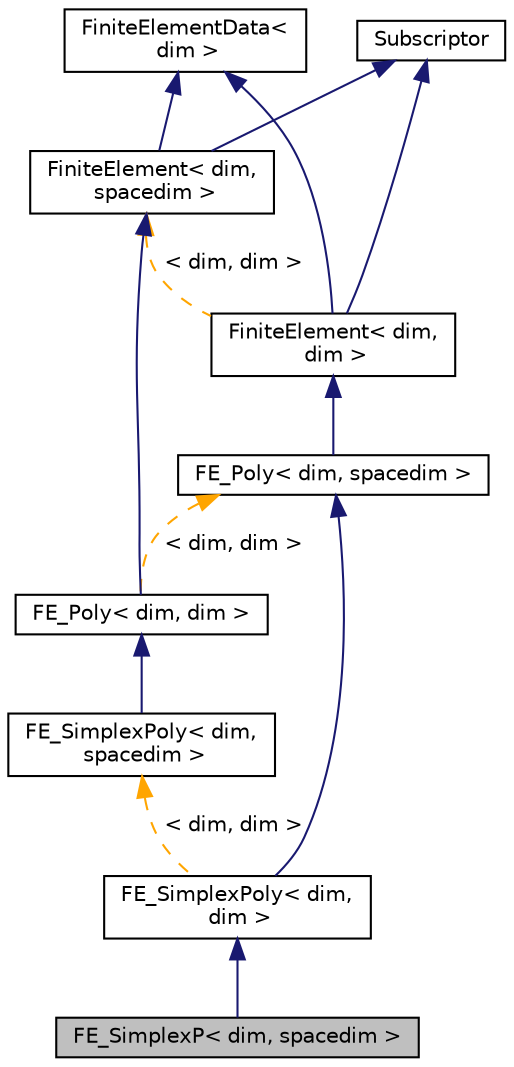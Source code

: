 digraph "FE_SimplexP&lt; dim, spacedim &gt;"
{
 // LATEX_PDF_SIZE
  edge [fontname="Helvetica",fontsize="10",labelfontname="Helvetica",labelfontsize="10"];
  node [fontname="Helvetica",fontsize="10",shape=record];
  Node1 [label="FE_SimplexP\< dim, spacedim \>",height=0.2,width=0.4,color="black", fillcolor="grey75", style="filled", fontcolor="black",tooltip=" "];
  Node2 -> Node1 [dir="back",color="midnightblue",fontsize="10",style="solid",fontname="Helvetica"];
  Node2 [label="FE_SimplexPoly\< dim,\l dim \>",height=0.2,width=0.4,color="black", fillcolor="white", style="filled",URL="$classFE__SimplexPoly.html",tooltip=" "];
  Node3 -> Node2 [dir="back",color="midnightblue",fontsize="10",style="solid",fontname="Helvetica"];
  Node3 [label="FE_Poly\< dim, spacedim \>",height=0.2,width=0.4,color="black", fillcolor="white", style="filled",URL="$classFE__Poly.html",tooltip=" "];
  Node4 -> Node3 [dir="back",color="midnightblue",fontsize="10",style="solid",fontname="Helvetica"];
  Node4 [label="FiniteElement\< dim,\l dim \>",height=0.2,width=0.4,color="black", fillcolor="white", style="filled",URL="$classFiniteElement.html",tooltip=" "];
  Node5 -> Node4 [dir="back",color="midnightblue",fontsize="10",style="solid",fontname="Helvetica"];
  Node5 [label="Subscriptor",height=0.2,width=0.4,color="black", fillcolor="white", style="filled",URL="$classSubscriptor.html",tooltip=" "];
  Node6 -> Node4 [dir="back",color="midnightblue",fontsize="10",style="solid",fontname="Helvetica"];
  Node6 [label="FiniteElementData\<\l dim \>",height=0.2,width=0.4,color="black", fillcolor="white", style="filled",URL="$classFiniteElementData.html",tooltip=" "];
  Node7 -> Node4 [dir="back",color="orange",fontsize="10",style="dashed",label=" \< dim, dim \>" ,fontname="Helvetica"];
  Node7 [label="FiniteElement\< dim,\l spacedim \>",height=0.2,width=0.4,color="black", fillcolor="white", style="filled",URL="$classFiniteElement.html",tooltip=" "];
  Node5 -> Node7 [dir="back",color="midnightblue",fontsize="10",style="solid",fontname="Helvetica"];
  Node6 -> Node7 [dir="back",color="midnightblue",fontsize="10",style="solid",fontname="Helvetica"];
  Node8 -> Node2 [dir="back",color="orange",fontsize="10",style="dashed",label=" \< dim, dim \>" ,fontname="Helvetica"];
  Node8 [label="FE_SimplexPoly\< dim,\l spacedim \>",height=0.2,width=0.4,color="black", fillcolor="white", style="filled",URL="$classFE__SimplexPoly.html",tooltip=" "];
  Node9 -> Node8 [dir="back",color="midnightblue",fontsize="10",style="solid",fontname="Helvetica"];
  Node9 [label="FE_Poly\< dim, dim \>",height=0.2,width=0.4,color="black", fillcolor="white", style="filled",URL="$classFE__Poly.html",tooltip=" "];
  Node7 -> Node9 [dir="back",color="midnightblue",fontsize="10",style="solid",fontname="Helvetica"];
  Node3 -> Node9 [dir="back",color="orange",fontsize="10",style="dashed",label=" \< dim, dim \>" ,fontname="Helvetica"];
}

